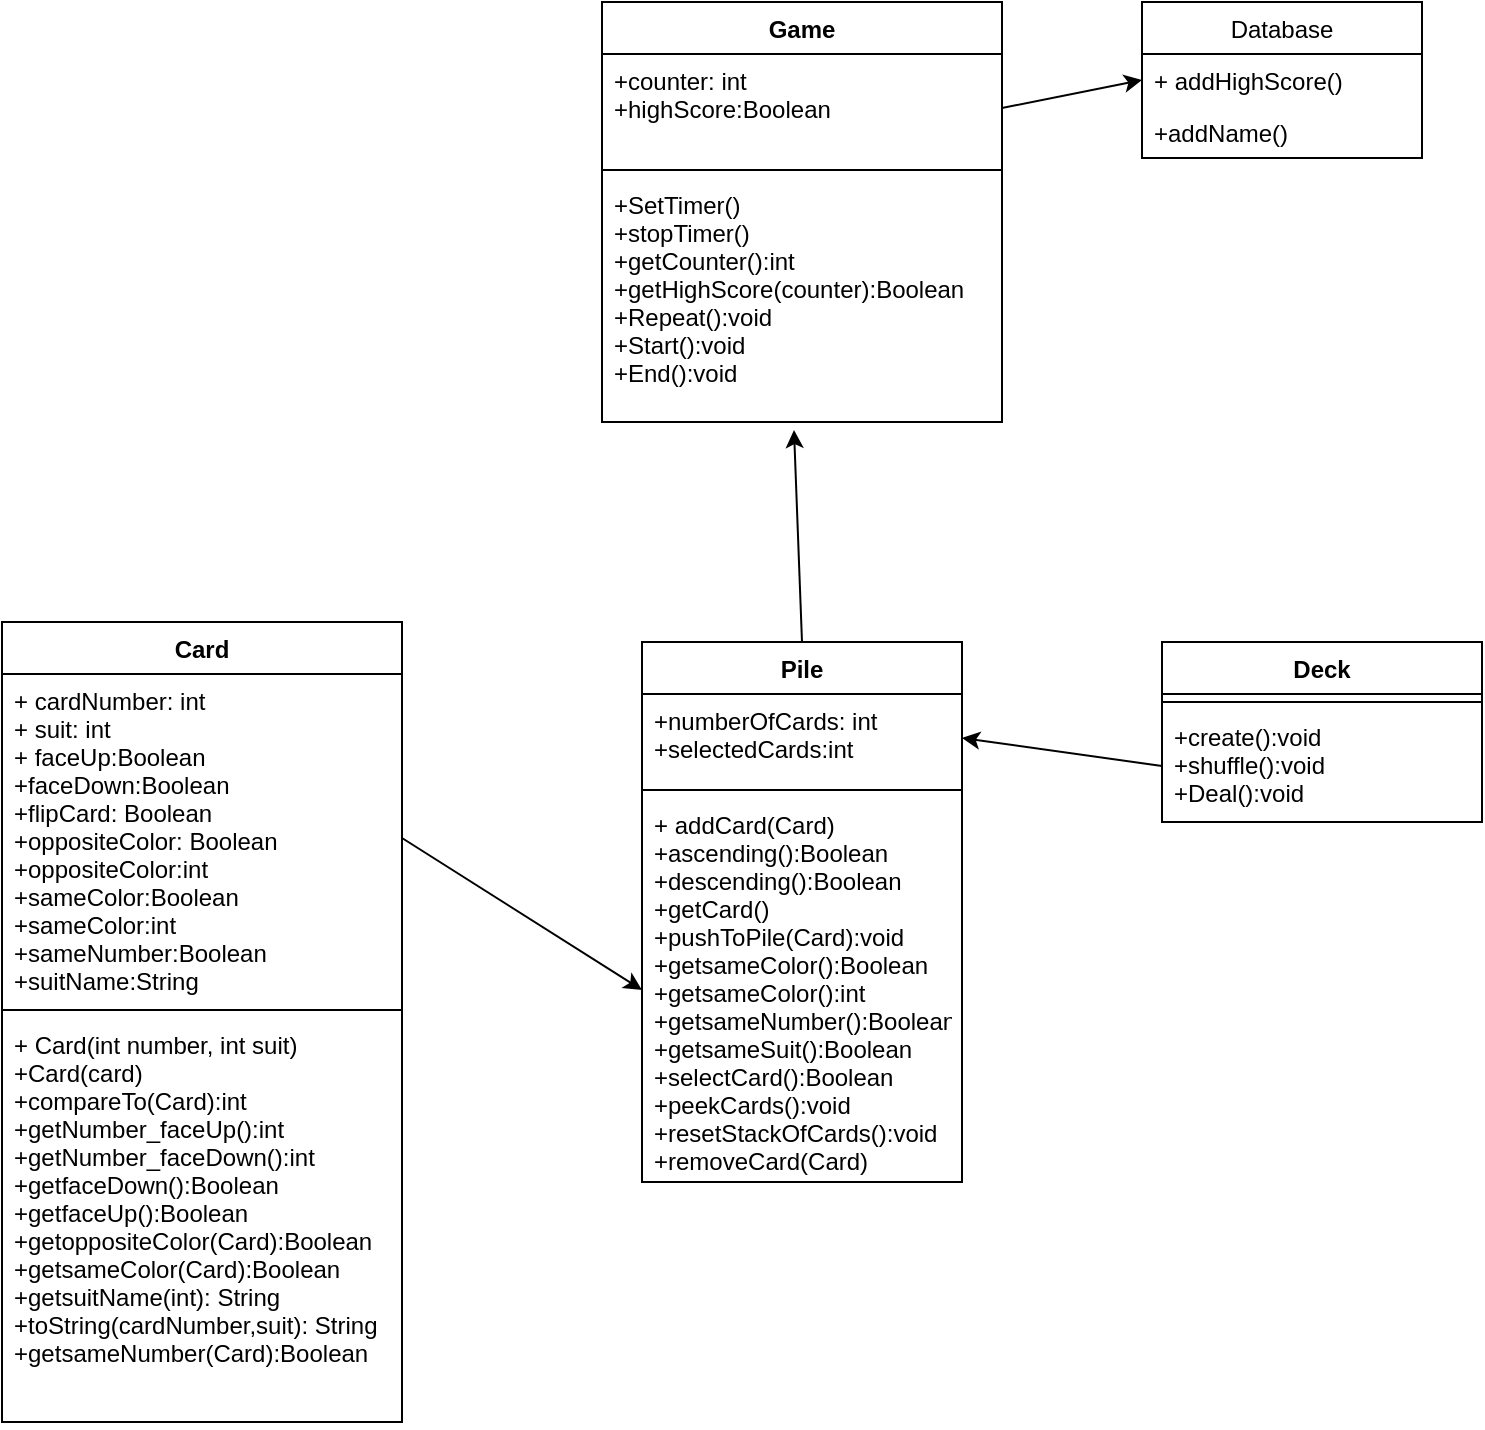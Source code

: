 <mxfile version="13.7.9" type="device"><diagram id="YKnzM0LlbEcVUu9Sgc74" name="Page-1"><mxGraphModel dx="922" dy="966" grid="1" gridSize="10" guides="1" tooltips="1" connect="1" arrows="1" fold="1" page="1" pageScale="1" pageWidth="900" pageHeight="1600" math="0" shadow="0"><root><mxCell id="0"/><mxCell id="1" parent="0"/><mxCell id="TsoAB9M3OwDMLzLEVvsq-29" value="Pile" style="swimlane;fontStyle=1;align=center;verticalAlign=top;childLayout=stackLayout;horizontal=1;startSize=26;horizontalStack=0;resizeParent=1;resizeParentMax=0;resizeLast=0;collapsible=1;marginBottom=0;" vertex="1" parent="1"><mxGeometry x="360" y="940" width="160" height="270" as="geometry"/></mxCell><mxCell id="TsoAB9M3OwDMLzLEVvsq-30" value="+numberOfCards: int&#10;+selectedCards:int&#10;" style="text;strokeColor=none;fillColor=none;align=left;verticalAlign=top;spacingLeft=4;spacingRight=4;overflow=hidden;rotatable=0;points=[[0,0.5],[1,0.5]];portConstraint=eastwest;" vertex="1" parent="TsoAB9M3OwDMLzLEVvsq-29"><mxGeometry y="26" width="160" height="44" as="geometry"/></mxCell><mxCell id="TsoAB9M3OwDMLzLEVvsq-31" value="" style="line;strokeWidth=1;fillColor=none;align=left;verticalAlign=middle;spacingTop=-1;spacingLeft=3;spacingRight=3;rotatable=0;labelPosition=right;points=[];portConstraint=eastwest;" vertex="1" parent="TsoAB9M3OwDMLzLEVvsq-29"><mxGeometry y="70" width="160" height="8" as="geometry"/></mxCell><mxCell id="TsoAB9M3OwDMLzLEVvsq-32" value="+ addCard(Card)&#10;+ascending():Boolean&#10;+descending():Boolean&#10;+getCard()&#10;+pushToPile(Card):void&#10;+getsameColor():Boolean&#10;+getsameColor():int&#10;+getsameNumber():Boolean&#10;+getsameSuit():Boolean&#10;+selectCard():Boolean&#10;+peekCards():void&#10;+resetStackOfCards():void&#10;+removeCard(Card)&#10;&#10;" style="text;strokeColor=none;fillColor=none;align=left;verticalAlign=top;spacingLeft=4;spacingRight=4;overflow=hidden;rotatable=0;points=[[0,0.5],[1,0.5]];portConstraint=eastwest;" vertex="1" parent="TsoAB9M3OwDMLzLEVvsq-29"><mxGeometry y="78" width="160" height="192" as="geometry"/></mxCell><mxCell id="TsoAB9M3OwDMLzLEVvsq-17" value="Game" style="swimlane;fontStyle=1;align=center;verticalAlign=top;childLayout=stackLayout;horizontal=1;startSize=26;horizontalStack=0;resizeParent=1;resizeParentMax=0;resizeLast=0;collapsible=1;marginBottom=0;" vertex="1" parent="1"><mxGeometry x="340" y="620" width="200" height="210" as="geometry"/></mxCell><mxCell id="TsoAB9M3OwDMLzLEVvsq-18" value="+counter: int&#10;+highScore:Boolean" style="text;strokeColor=none;fillColor=none;align=left;verticalAlign=top;spacingLeft=4;spacingRight=4;overflow=hidden;rotatable=0;points=[[0,0.5],[1,0.5]];portConstraint=eastwest;" vertex="1" parent="TsoAB9M3OwDMLzLEVvsq-17"><mxGeometry y="26" width="200" height="54" as="geometry"/></mxCell><mxCell id="TsoAB9M3OwDMLzLEVvsq-19" value="" style="line;strokeWidth=1;fillColor=none;align=left;verticalAlign=middle;spacingTop=-1;spacingLeft=3;spacingRight=3;rotatable=0;labelPosition=right;points=[];portConstraint=eastwest;" vertex="1" parent="TsoAB9M3OwDMLzLEVvsq-17"><mxGeometry y="80" width="200" height="8" as="geometry"/></mxCell><mxCell id="TsoAB9M3OwDMLzLEVvsq-20" value="+SetTimer()&#10;+stopTimer()&#10;+getCounter():int&#10;+getHighScore(counter):Boolean&#10;+Repeat():void&#10;+Start():void&#10;+End():void" style="text;strokeColor=none;fillColor=none;align=left;verticalAlign=top;spacingLeft=4;spacingRight=4;overflow=hidden;rotatable=0;points=[[0,0.5],[1,0.5]];portConstraint=eastwest;" vertex="1" parent="TsoAB9M3OwDMLzLEVvsq-17"><mxGeometry y="88" width="200" height="122" as="geometry"/></mxCell><mxCell id="TsoAB9M3OwDMLzLEVvsq-45" value="" style="endArrow=classic;html=1;exitX=1;exitY=0.5;exitDx=0;exitDy=0;entryX=0;entryY=0.5;entryDx=0;entryDy=0;" edge="1" parent="1" source="TsoAB9M3OwDMLzLEVvsq-6" target="TsoAB9M3OwDMLzLEVvsq-32"><mxGeometry width="50" height="50" relative="1" as="geometry"><mxPoint x="340" y="820" as="sourcePoint"/><mxPoint x="390" y="770" as="targetPoint"/></mxGeometry></mxCell><mxCell id="TsoAB9M3OwDMLzLEVvsq-46" value="" style="endArrow=classic;html=1;exitX=0.5;exitY=0;exitDx=0;exitDy=0;entryX=0.48;entryY=1.033;entryDx=0;entryDy=0;entryPerimeter=0;" edge="1" parent="1" source="TsoAB9M3OwDMLzLEVvsq-29" target="TsoAB9M3OwDMLzLEVvsq-20"><mxGeometry width="50" height="50" relative="1" as="geometry"><mxPoint x="340" y="820" as="sourcePoint"/><mxPoint x="390" y="770" as="targetPoint"/></mxGeometry></mxCell><mxCell id="TsoAB9M3OwDMLzLEVvsq-5" value="Card" style="swimlane;fontStyle=1;align=center;verticalAlign=top;childLayout=stackLayout;horizontal=1;startSize=26;horizontalStack=0;resizeParent=1;resizeParentMax=0;resizeLast=0;collapsible=1;marginBottom=0;" vertex="1" parent="1"><mxGeometry x="40" y="930" width="200" height="400" as="geometry"/></mxCell><mxCell id="TsoAB9M3OwDMLzLEVvsq-6" value="+ cardNumber: int&#10;+ suit: int&#10;+ faceUp:Boolean&#10;+faceDown:Boolean&#10;+flipCard: Boolean&#10;+oppositeColor: Boolean&#10;+oppositeColor:int&#10;+sameColor:Boolean&#10;+sameColor:int&#10;+sameNumber:Boolean&#10;+suitName:String&#10;" style="text;strokeColor=none;fillColor=none;align=left;verticalAlign=top;spacingLeft=4;spacingRight=4;overflow=hidden;rotatable=0;points=[[0,0.5],[1,0.5]];portConstraint=eastwest;" vertex="1" parent="TsoAB9M3OwDMLzLEVvsq-5"><mxGeometry y="26" width="200" height="164" as="geometry"/></mxCell><mxCell id="TsoAB9M3OwDMLzLEVvsq-7" value="" style="line;strokeWidth=1;fillColor=none;align=left;verticalAlign=middle;spacingTop=-1;spacingLeft=3;spacingRight=3;rotatable=0;labelPosition=right;points=[];portConstraint=eastwest;" vertex="1" parent="TsoAB9M3OwDMLzLEVvsq-5"><mxGeometry y="190" width="200" height="8" as="geometry"/></mxCell><mxCell id="TsoAB9M3OwDMLzLEVvsq-8" value="+ Card(int number, int suit)&#10;+Card(card)&#10;+compareTo(Card):int&#10;+getNumber_faceUp():int&#10;+getNumber_faceDown():int&#10;+getfaceDown():Boolean&#10;+getfaceUp():Boolean&#10;+getoppositeColor(Card):Boolean&#10;+getsameColor(Card):Boolean&#10;+getsuitName(int): String&#10;+toString(cardNumber,suit): String&#10;+getsameNumber(Card):Boolean" style="text;strokeColor=none;fillColor=none;align=left;verticalAlign=top;spacingLeft=4;spacingRight=4;overflow=hidden;rotatable=0;points=[[0,0.5],[1,0.5]];portConstraint=eastwest;" vertex="1" parent="TsoAB9M3OwDMLzLEVvsq-5"><mxGeometry y="198" width="200" height="202" as="geometry"/></mxCell><mxCell id="TsoAB9M3OwDMLzLEVvsq-33" value="Deck" style="swimlane;fontStyle=1;align=center;verticalAlign=top;childLayout=stackLayout;horizontal=1;startSize=26;horizontalStack=0;resizeParent=1;resizeParentMax=0;resizeLast=0;collapsible=1;marginBottom=0;" vertex="1" parent="1"><mxGeometry x="620" y="940" width="160" height="90" as="geometry"/></mxCell><mxCell id="TsoAB9M3OwDMLzLEVvsq-35" value="" style="line;strokeWidth=1;fillColor=none;align=left;verticalAlign=middle;spacingTop=-1;spacingLeft=3;spacingRight=3;rotatable=0;labelPosition=right;points=[];portConstraint=eastwest;" vertex="1" parent="TsoAB9M3OwDMLzLEVvsq-33"><mxGeometry y="26" width="160" height="8" as="geometry"/></mxCell><mxCell id="TsoAB9M3OwDMLzLEVvsq-36" value="+create():void&#10;+shuffle():void&#10;+Deal():void&#10;&#10;" style="text;strokeColor=none;fillColor=none;align=left;verticalAlign=top;spacingLeft=4;spacingRight=4;overflow=hidden;rotatable=0;points=[[0,0.5],[1,0.5]];portConstraint=eastwest;" vertex="1" parent="TsoAB9M3OwDMLzLEVvsq-33"><mxGeometry y="34" width="160" height="56" as="geometry"/></mxCell><mxCell id="TsoAB9M3OwDMLzLEVvsq-47" value="" style="endArrow=classic;html=1;entryX=1;entryY=0.5;entryDx=0;entryDy=0;exitX=0;exitY=0.5;exitDx=0;exitDy=0;" edge="1" parent="1" source="TsoAB9M3OwDMLzLEVvsq-36" target="TsoAB9M3OwDMLzLEVvsq-30"><mxGeometry width="50" height="50" relative="1" as="geometry"><mxPoint x="340" y="1220" as="sourcePoint"/><mxPoint x="390" y="1170" as="targetPoint"/></mxGeometry></mxCell><mxCell id="TsoAB9M3OwDMLzLEVvsq-41" value="Database" style="swimlane;fontStyle=0;childLayout=stackLayout;horizontal=1;startSize=26;fillColor=none;horizontalStack=0;resizeParent=1;resizeParentMax=0;resizeLast=0;collapsible=1;marginBottom=0;" vertex="1" parent="1"><mxGeometry x="610" y="620" width="140" height="78" as="geometry"/></mxCell><mxCell id="TsoAB9M3OwDMLzLEVvsq-42" value="+ addHighScore()" style="text;strokeColor=none;fillColor=none;align=left;verticalAlign=top;spacingLeft=4;spacingRight=4;overflow=hidden;rotatable=0;points=[[0,0.5],[1,0.5]];portConstraint=eastwest;" vertex="1" parent="TsoAB9M3OwDMLzLEVvsq-41"><mxGeometry y="26" width="140" height="26" as="geometry"/></mxCell><mxCell id="TsoAB9M3OwDMLzLEVvsq-43" value="+addName()" style="text;strokeColor=none;fillColor=none;align=left;verticalAlign=top;spacingLeft=4;spacingRight=4;overflow=hidden;rotatable=0;points=[[0,0.5],[1,0.5]];portConstraint=eastwest;" vertex="1" parent="TsoAB9M3OwDMLzLEVvsq-41"><mxGeometry y="52" width="140" height="26" as="geometry"/></mxCell><mxCell id="TsoAB9M3OwDMLzLEVvsq-48" value="" style="endArrow=classic;html=1;entryX=0;entryY=0.5;entryDx=0;entryDy=0;exitX=1;exitY=0.5;exitDx=0;exitDy=0;" edge="1" parent="1" source="TsoAB9M3OwDMLzLEVvsq-18" target="TsoAB9M3OwDMLzLEVvsq-42"><mxGeometry width="50" height="50" relative="1" as="geometry"><mxPoint x="340" y="920" as="sourcePoint"/><mxPoint x="390" y="870" as="targetPoint"/></mxGeometry></mxCell></root></mxGraphModel></diagram></mxfile>